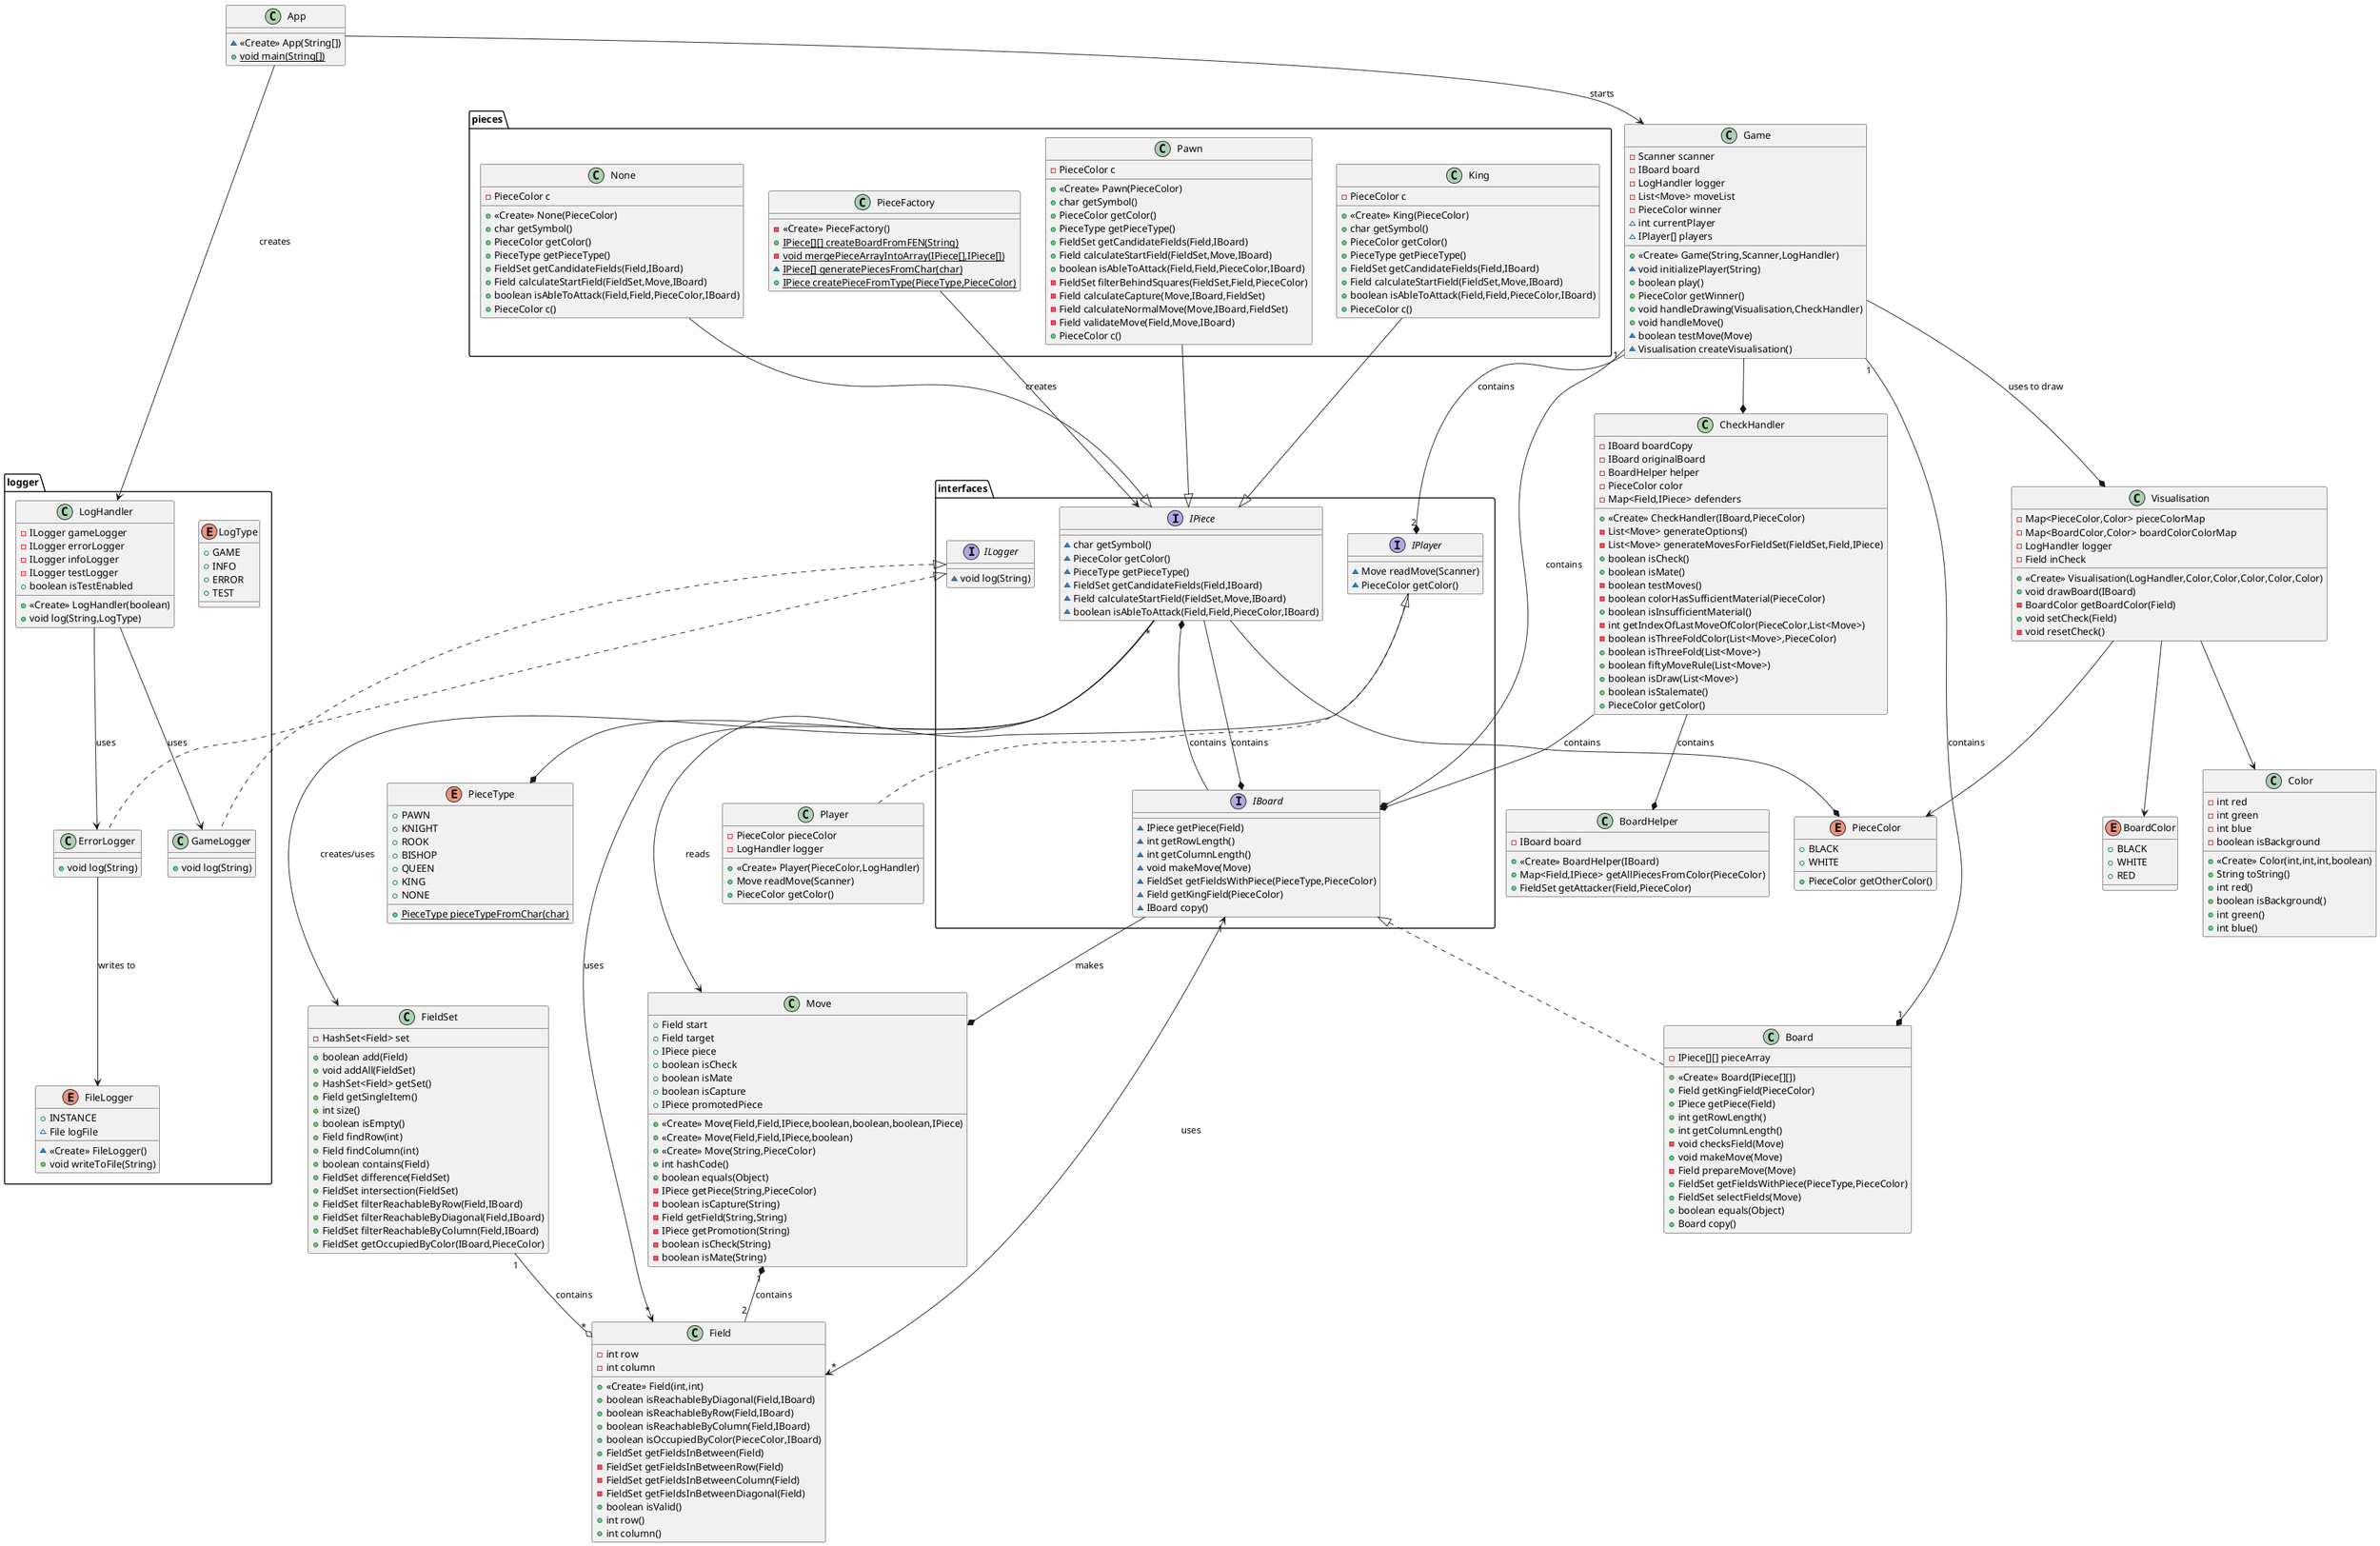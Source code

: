 @startuml

package interfaces{
    interface IPlayer {
    ~ Move readMove(Scanner)
    ~ PieceColor getColor()
    }
    interface ILogger {
    ~ void log(String)
    }

    interface IPiece {
    ~ char getSymbol()
    ~ PieceColor getColor()
    ~ PieceType getPieceType()
    ~ FieldSet getCandidateFields(Field,IBoard)
    ~ Field calculateStartField(FieldSet,Move,IBoard)
    ~ boolean isAbleToAttack(Field,Field,PieceColor,IBoard)
    }
    interface IBoard {
    ~ IPiece getPiece(Field)
    ~ int getRowLength()
    ~ int getColumnLength()
    ~ void makeMove(Move)
    ~ FieldSet getFieldsWithPiece(PieceType,PieceColor)
    ~ Field getKingField(PieceColor)
    ~ IBoard copy()
    }
}
package pieces{

    class None {
    - PieceColor c
    + <<Create>> None(PieceColor)
    + char getSymbol()
    + PieceColor getColor()
    + PieceType getPieceType()
    + FieldSet getCandidateFields(Field,IBoard)
    + Field calculateStartField(FieldSet,Move,IBoard)
    + boolean isAbleToAttack(Field,Field,PieceColor,IBoard)
    + PieceColor c()
    }


    class PieceFactory {
    - <<Create>> PieceFactory()
    + {static} IPiece[][] createBoardFromFEN(String)
    - {static} void mergePieceArrayIntoArray(IPiece[],IPiece[])
    ~ {static} IPiece[] generatePiecesFromChar(char)
    + {static} IPiece createPieceFromType(PieceType,PieceColor)
    }
    class Pawn {
    - PieceColor c
    + <<Create>> Pawn(PieceColor)
    + char getSymbol()
    + PieceColor getColor()
    + PieceType getPieceType()
    + FieldSet getCandidateFields(Field,IBoard)
    + Field calculateStartField(FieldSet,Move,IBoard)
    + boolean isAbleToAttack(Field,Field,PieceColor,IBoard)
    - FieldSet filterBehindSquares(FieldSet,Field,PieceColor)
    - Field calculateCapture(Move,IBoard,FieldSet)
    - Field calculateNormalMove(Move,IBoard,FieldSet)
    - Field validateMove(Field,Move,IBoard)
    + PieceColor c()
    }

    class King {
    - PieceColor c
    + <<Create>> King(PieceColor)
    + char getSymbol()
    + PieceColor getColor()
    + PieceType getPieceType()
    + FieldSet getCandidateFields(Field,IBoard)
    + Field calculateStartField(FieldSet,Move,IBoard)
    + boolean isAbleToAttack(Field,Field,PieceColor,IBoard)
    + PieceColor c()
    }

}
enum PieceType {
+  PAWN
+  KNIGHT
+  ROOK
+  BISHOP
+  QUEEN
+  KING
+  NONE
+ {static} PieceType pieceTypeFromChar(char)
}
enum PieceColor {
+  BLACK
+  WHITE
+ PieceColor getOtherColor()

}
IPiece --* PieceType
IPiece --* PieceColor

Pawn --|> IPiece
King --|> IPiece
None --|> IPiece

PieceFactory --> IPiece : creates

package logger{
    class ErrorLogger {
    + void log(String)
    }
    enum LogType {
    +  GAME
    +  INFO
    +  ERROR
    +  TEST
    }
    enum FileLogger {
    +  INSTANCE
    ~ File logFile
    ~ <<Create>> FileLogger()
    + void writeToFile(String)
    }

    class GameLogger {
    + void log(String)
    }
    class LogHandler {
    - ILogger gameLogger
    - ILogger errorLogger
    - ILogger infoLogger
    - ILogger testLogger
    + boolean isTestEnabled
    + <<Create>> LogHandler(boolean)
    + void log(String,LogType)
    }
}
ILogger <|.. ErrorLogger
ErrorLogger --> FileLogger : writes to
ILogger <|.. GameLogger
LogHandler --> ErrorLogger : uses
LogHandler --> GameLogger : uses



class Player {
- PieceColor pieceColor
- LogHandler logger
+ <<Create>> Player(PieceColor,LogHandler)
+ Move readMove(Scanner)
+ PieceColor getColor()
}





class Color {
- int red
- int green
- int blue
- boolean isBackground
+ <<Create>> Color(int,int,int,boolean)
+ String toString()
+ int red()
+ boolean isBackground()
+ int green()
+ int blue()
}





class Visualisation {
- Map<PieceColor,Color> pieceColorMap
- Map<BoardColor,Color> boardColorColorMap
- LogHandler logger
- Field inCheck
+ <<Create>> Visualisation(LogHandler,Color,Color,Color,Color,Color)
+ void drawBoard(IBoard)
- BoardColor getBoardColor(Field)
+ void setCheck(Field)
- void resetCheck()
}


class Board {
- IPiece[][] pieceArray
+ <<Create>> Board(IPiece[][])
+ Field getKingField(PieceColor)
+ IPiece getPiece(Field)
+ int getRowLength()
+ int getColumnLength()
- void checksField(Move)
+ void makeMove(Move)
- Field prepareMove(Move)
+ FieldSet getFieldsWithPiece(PieceType,PieceColor)
+ FieldSet selectFields(Move)
+ boolean equals(Object)
+ Board copy()
}






class App {
~ <<Create>> App(String[])
+ {static} void main(String[])
}



class CheckHandler {
- IBoard boardCopy
- IBoard originalBoard
- BoardHelper helper
- PieceColor color
- Map<Field,IPiece> defenders
+ <<Create>> CheckHandler(IBoard,PieceColor)
- List<Move> generateOptions()
- List<Move> generateMovesForFieldSet(FieldSet,Field,IPiece)
+ boolean isCheck()
+ boolean isMate()
- boolean testMoves()
- boolean colorHasSufficientMaterial(PieceColor)
+ boolean isInsufficientMaterial()
- int getIndexOfLastMoveOfColor(PieceColor,List<Move>)
- boolean isThreeFoldColor(List<Move>,PieceColor)
+ boolean isThreeFold(List<Move>)
+ boolean fiftyMoveRule(List<Move>)
+ boolean isDraw(List<Move>)
+ boolean isStalemate()
+ PieceColor getColor()
}


class Field {
- int row
- int column
+ <<Create>> Field(int,int)
+ boolean isReachableByDiagonal(Field,IBoard)
+ boolean isReachableByRow(Field,IBoard)
+ boolean isReachableByColumn(Field,IBoard)
+ boolean isOccupiedByColor(PieceColor,IBoard)
+ FieldSet getFieldsInBetween(Field)
- FieldSet getFieldsInBetweenRow(Field)
- FieldSet getFieldsInBetweenColumn(Field)
- FieldSet getFieldsInBetweenDiagonal(Field)
+ boolean isValid()
+ int row()
+ int column()
}



class Move {
+ Field start
+ Field target
+ IPiece piece
+ boolean isCheck
+ boolean isMate
+ boolean isCapture
+ IPiece promotedPiece
+ <<Create>> Move(Field,Field,IPiece,boolean,boolean,boolean,IPiece)
+ <<Create>> Move(Field,Field,IPiece,boolean)
+ <<Create>> Move(String,PieceColor)
+ int hashCode()
+ boolean equals(Object)
- IPiece getPiece(String,PieceColor)
- boolean isCapture(String)
- Field getField(String,String)
- IPiece getPromotion(String)
- boolean isCheck(String)
- boolean isMate(String)
}


class Game {
- Scanner scanner
- IBoard board
- LogHandler logger
- List<Move> moveList
- PieceColor winner
~ int currentPlayer
~ IPlayer[] players
+ <<Create>> Game(String,Scanner,LogHandler)
~ void initializePlayer(String)
+ boolean play()
+ PieceColor getWinner()
+ void handleDrawing(Visualisation,CheckHandler)
+ void handleMove()
~ boolean testMove(Move)
~ Visualisation createVisualisation()
}


enum BoardColor {
+  BLACK
+  WHITE
+  RED
}

class FieldSet {
- HashSet<Field> set
+ boolean add(Field)
+ void addAll(FieldSet)
+ HashSet<Field> getSet()
+ Field getSingleItem()
+ int size()
+ boolean isEmpty()
+ Field findRow(int)
+ Field findColumn(int)
+ boolean contains(Field)
+ FieldSet difference(FieldSet)
+ FieldSet intersection(FieldSet)
+ FieldSet filterReachableByRow(Field,IBoard)
+ FieldSet filterReachableByDiagonal(Field,IBoard)
+ FieldSet filterReachableByColumn(Field,IBoard)
+ FieldSet getOccupiedByColor(IBoard,PieceColor)
}

class BoardHelper {
- IBoard board
+ <<Create>> BoardHelper(IBoard)
+ Map<Field,IPiece> getAllPiecesFromColor(PieceColor)
+ FieldSet getAttacker(Field,PieceColor)
}

App --> Game : starts
App --> LogHandler : creates
IPlayer <|.. Player
IBoard <|.. Board
IBoard --* IPiece : contains
IPiece --* IBoard : contains
IBoard --* Move : makes
IPlayer --> Move : reads
CheckHandler --* IBoard : contains
FieldSet "1" --o "*" Field : contains
IBoard "1" <--> "*" Field : uses
Move "1" *-- "2" Field : contains
IPiece "*" --> "*" Field : uses
IPiece --> FieldSet : creates/uses



Game "1"--*"1" Board : contains
Game "1"--*"2" IPlayer : contains
Game --* Visualisation : uses to draw
Game --* CheckHandler
Game --* IBoard : contains

CheckHandler --* BoardHelper : contains

Visualisation --> BoardColor
Visualisation --> PieceColor
Visualisation --> Color

@enduml